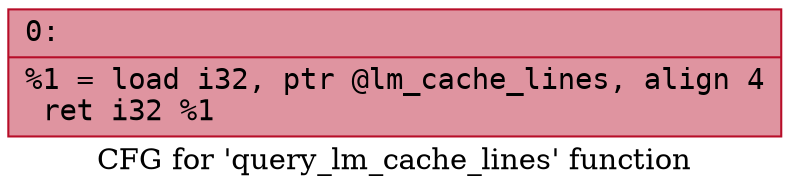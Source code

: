 digraph "CFG for 'query_lm_cache_lines' function" {
	label="CFG for 'query_lm_cache_lines' function";

	Node0x6000031fa620 [shape=record,color="#b70d28ff", style=filled, fillcolor="#b70d2870" fontname="Courier",label="{0:\l|  %1 = load i32, ptr @lm_cache_lines, align 4\l  ret i32 %1\l}"];
}
